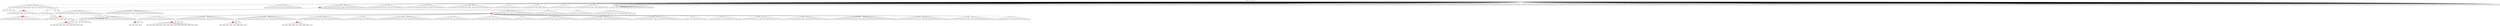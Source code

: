 digraph g {
	"53" -> "54";
	"54" [label="10"];
	"49" -> "50";
	"50" [color=indianred1, style=filled, label="34"];
	"49" -> "51";
	"51" [label="46"];
	"48" -> "49";
	"49" [label="35"];
	"45" -> "46";
	"46" [color=indianred1, style=filled, label="39"];
	"44" -> "45";
	"45" [label="45"];
	"39" -> "40";
	"40" [color=indianred1, style=filled, label="8"];
	"38" -> "39";
	"39" [label="26"];
	"38" -> "41";
	"41" [label="9"];
	"33" -> "34";
	"34" [color=indianred1, style=filled, label="44"];
	"32" -> "33";
	"33" [label="22"];
	"32" -> "35";
	"35" [label="29"];
	"28" -> "29";
	"29" [color=indianred1, style=filled, label="15"];
	"27" -> "28";
	"28" [label="5"];
	"20" -> "21";
	"21" [color=indianred1, style=filled, label="27"];
	"19" -> "20";
	"20" [label="3"];
	"11" -> "12";
	"12" [color=indianred1, style=filled, label="30"];
	"10" -> "11";
	"11" [label="24"];
	"8" -> "9";
	"9" [color=indianred1, style=filled, label="40"];
	"7" -> "8";
	"8" [label="38"];
	"4" -> "5";
	"5" [label="49"];
	"4" -> "6";
	"6" [label="11"];
	"4" -> "7";
	"7" [label="40"];
	"4" -> "10";
	"10" [label="30"];
	"4" -> "13";
	"13" [label="18"];
	"4" -> "14";
	"14" [label="47"];
	"4" -> "15";
	"15" [label="32"];
	"4" -> "16";
	"16" [label="33"];
	"4" -> "17";
	"17" [label="36"];
	"4" -> "18";
	"18" [label="13"];
	"4" -> "19";
	"19" [label="27"];
	"4" -> "22";
	"22" [label="31"];
	"4" -> "23";
	"23" [label="41"];
	"4" -> "24";
	"24" [label="1"];
	"4" -> "25";
	"25" [label="21"];
	"4" -> "26";
	"26" [label="43"];
	"4" -> "27";
	"27" [label="15"];
	"4" -> "30";
	"30" [label="28"];
	"4" -> "31";
	"31" [label="7"];
	"4" -> "32";
	"32" [label="44"];
	"4" -> "36";
	"36" [label="16"];
	"3" -> "4";
	"4" [color=indianred1, style=filled, label="37"];
	"2" -> "3";
	"3" [label="37"];
	"2" -> "37";
	"37" [label="48"];
	"2" -> "38";
	"38" [label="8"];
	"2" -> "42";
	"42" [label="25"];
	"2" -> "43";
	"43" [label="23"];
	"2" -> "44";
	"44" [label="39"];
	"1" -> "2";
	"2" [color=indianred1, style=filled, label="12"];
	"0" -> "1";
	"1" [label="12"];
	"0" -> "47";
	"47" [label="20"];
	"0" -> "48";
	"48" [label="34"];
	"0" -> "52";
	"52" [label="50"];
	"0" -> "53";
	"53" [label="42"];
	"0" -> "55";
	"55" [label="14"];
	"0" -> "56";
	"56" [label="4"];
	"0" -> "57";
	"57" [label="19"];
	"0" -> "58";
	"58" [label="6"];
	"0" -> "59";
	"59" [label="2"];
	"0" -> "60";
	"60" [label="17"];
	"0" [label="germline"];
	"0" -> "cell1";
	"cell1" [shape=box];
	"0" -> "cell2";
	"cell2" [shape=box];
	"52" -> "cell3";
	"cell3" [shape=box];
	"23" -> "cell4";
	"cell4" [shape=box];
	"1" -> "cell5";
	"cell5" [shape=box];
	"0" -> "cell6";
	"cell6" [shape=box];
	"43" -> "cell7";
	"cell7" [shape=box];
	"0" -> "cell8";
	"cell8" [shape=box];
	"34" -> "cell9";
	"cell9" [shape=box];
	"31" -> "cell10";
	"cell10" [shape=box];
	"0" -> "cell11";
	"cell11" [shape=box];
	"0" -> "cell12";
	"cell12" [shape=box];
	"29" -> "cell13";
	"cell13" [shape=box];
	"0" -> "cell14";
	"cell14" [shape=box];
	"6" -> "cell15";
	"cell15" [shape=box];
	"0" -> "cell16";
	"cell16" [shape=box];
	"17" -> "cell17";
	"cell17" [shape=box];
	"0" -> "cell18";
	"cell18" [shape=box];
	"21" -> "cell19";
	"cell19" [shape=box];
	"38" -> "cell20";
	"cell20" [shape=box];
	"59" -> "cell21";
	"cell21" [shape=box];
	"0" -> "cell22";
	"cell22" [shape=box];
	"0" -> "cell23";
	"cell23" [shape=box];
	"0" -> "cell24";
	"cell24" [shape=box];
	"0" -> "cell25";
	"cell25" [shape=box];
	"0" -> "cell26";
	"cell26" [shape=box];
	"26" -> "cell27";
	"cell27" [shape=box];
	"35" -> "cell28";
	"cell28" [shape=box];
	"17" -> "cell29";
	"cell29" [shape=box];
	"0" -> "cell30";
	"cell30" [shape=box];
	"13" -> "cell31";
	"cell31" [shape=box];
	"55" -> "cell32";
	"cell32" [shape=box];
	"54" -> "cell33";
	"cell33" [shape=box];
	"30" -> "cell34";
	"cell34" [shape=box];
	"32" -> "cell35";
	"cell35" [shape=box];
	"25" -> "cell36";
	"cell36" [shape=box];
	"53" -> "cell37";
	"cell37" [shape=box];
	"60" -> "cell38";
	"cell38" [shape=box];
	"7" -> "cell39";
	"cell39" [shape=box];
	"0" -> "cell40";
	"cell40" [shape=box];
	"5" -> "cell41";
	"cell41" [shape=box];
	"37" -> "cell42";
	"cell42" [shape=box];
	"21" -> "cell43";
	"cell43" [shape=box];
	"0" -> "cell44";
	"cell44" [shape=box];
	"0" -> "cell45";
	"cell45" [shape=box];
	"0" -> "cell46";
	"cell46" [shape=box];
	"0" -> "cell47";
	"cell47" [shape=box];
	"31" -> "cell48";
	"cell48" [shape=box];
	"0" -> "cell49";
	"cell49" [shape=box];
	"13" -> "cell50";
	"cell50" [shape=box];
	"38" -> "cell51";
	"cell51" [shape=box];
	"29" -> "cell52";
	"cell52" [shape=box];
	"38" -> "cell53";
	"cell53" [shape=box];
	"0" -> "cell54";
	"cell54" [shape=box];
	"9" -> "cell55";
	"cell55" [shape=box];
	"24" -> "cell56";
	"cell56" [shape=box];
	"31" -> "cell57";
	"cell57" [shape=box];
	"0" -> "cell58";
	"cell58" [shape=box];
	"14" -> "cell59";
	"cell59" [shape=box];
	"0" -> "cell60";
	"cell60" [shape=box];
	"0" -> "cell61";
	"cell61" [shape=box];
	"44" -> "cell62";
	"cell62" [shape=box];
	"15" -> "cell63";
	"cell63" [shape=box];
	"13" -> "cell64";
	"cell64" [shape=box];
	"5" -> "cell65";
	"cell65" [shape=box];
	"0" -> "cell66";
	"cell66" [shape=box];
	"34" -> "cell67";
	"cell67" [shape=box];
	"0" -> "cell68";
	"cell68" [shape=box];
	"36" -> "cell69";
	"cell69" [shape=box];
	"14" -> "cell70";
	"cell70" [shape=box];
	"0" -> "cell71";
	"cell71" [shape=box];
	"37" -> "cell72";
	"cell72" [shape=box];
	"3" -> "cell73";
	"cell73" [shape=box];
	"0" -> "cell74";
	"cell74" [shape=box];
	"1" -> "cell75";
	"cell75" [shape=box];
	"0" -> "cell76";
	"cell76" [shape=box];
	"42" -> "cell77";
	"cell77" [shape=box];
	"0" -> "cell78";
	"cell78" [shape=box];
	"50" -> "cell79";
	"cell79" [shape=box];
	"0" -> "cell80";
	"cell80" [shape=box];
	"34" -> "cell81";
	"cell81" [shape=box];
	"47" -> "cell82";
	"cell82" [shape=box];
	"30" -> "cell83";
	"cell83" [shape=box];
	"0" -> "cell84";
	"cell84" [shape=box];
	"0" -> "cell85";
	"cell85" [shape=box];
	"44" -> "cell86";
	"cell86" [shape=box];
	"0" -> "cell87";
	"cell87" [shape=box];
	"7" -> "cell88";
	"cell88" [shape=box];
	"0" -> "cell89";
	"cell89" [shape=box];
	"0" -> "cell90";
	"cell90" [shape=box];
	"0" -> "cell91";
	"cell91" [shape=box];
	"0" -> "cell92";
	"cell92" [shape=box];
	"0" -> "cell93";
	"cell93" [shape=box];
	"0" -> "cell94";
	"cell94" [shape=box];
	"0" -> "cell95";
	"cell95" [shape=box];
	"0" -> "cell96";
	"cell96" [shape=box];
	"0" -> "cell97";
	"cell97" [shape=box];
	"24" -> "cell98";
	"cell98" [shape=box];
	"10" -> "cell99";
	"cell99" [shape=box];
	"29" -> "cell100";
	"cell100" [shape=box];
	"0" -> "cell101";
	"cell101" [shape=box];
	"40" -> "cell102";
	"cell102" [shape=box];
	"23" -> "cell103";
	"cell103" [shape=box];
	"38" -> "cell104";
	"cell104" [shape=box];
	"0" -> "cell105";
	"cell105" [shape=box];
	"15" -> "cell106";
	"cell106" [shape=box];
	"25" -> "cell107";
	"cell107" [shape=box];
	"48" -> "cell108";
	"cell108" [shape=box];
	"0" -> "cell109";
	"cell109" [shape=box];
	"0" -> "cell110";
	"cell110" [shape=box];
	"56" -> "cell111";
	"cell111" [shape=box];
	"41" -> "cell112";
	"cell112" [shape=box];
	"45" -> "cell113";
	"cell113" [shape=box];
	"24" -> "cell114";
	"cell114" [shape=box];
	"32" -> "cell115";
	"cell115" [shape=box];
	"27" -> "cell116";
	"cell116" [shape=box];
	"0" -> "cell117";
	"cell117" [shape=box];
	"0" -> "cell118";
	"cell118" [shape=box];
	"24" -> "cell119";
	"cell119" [shape=box];
	"0" -> "cell120";
	"cell120" [shape=box];
	"0" -> "cell121";
	"cell121" [shape=box];
	"0" -> "cell122";
	"cell122" [shape=box];
	"52" -> "cell123";
	"cell123" [shape=box];
	"31" -> "cell124";
	"cell124" [shape=box];
	"0" -> "cell125";
	"cell125" [shape=box];
	"0" -> "cell126";
	"cell126" [shape=box];
	"0" -> "cell127";
	"cell127" [shape=box];
	"21" -> "cell128";
	"cell128" [shape=box];
	"30" -> "cell129";
	"cell129" [shape=box];
	"0" -> "cell130";
	"cell130" [shape=box];
	"16" -> "cell131";
	"cell131" [shape=box];
	"0" -> "cell132";
	"cell132" [shape=box];
	"43" -> "cell133";
	"cell133" [shape=box];
	"0" -> "cell134";
	"cell134" [shape=box];
	"0" -> "cell135";
	"cell135" [shape=box];
	"0" -> "cell136";
	"cell136" [shape=box];
	"0" -> "cell137";
	"cell137" [shape=box];
	"0" -> "cell138";
	"cell138" [shape=box];
	"58" -> "cell139";
	"cell139" [shape=box];
	"30" -> "cell140";
	"cell140" [shape=box];
	"52" -> "cell141";
	"cell141" [shape=box];
	"16" -> "cell142";
	"cell142" [shape=box];
	"33" -> "cell143";
	"cell143" [shape=box];
	"50" -> "cell144";
	"cell144" [shape=box];
	"22" -> "cell145";
	"cell145" [shape=box];
	"0" -> "cell146";
	"cell146" [shape=box];
	"0" -> "cell147";
	"cell147" [shape=box];
	"21" -> "cell148";
	"cell148" [shape=box];
	"0" -> "cell149";
	"cell149" [shape=box];
	"9" -> "cell150";
	"cell150" [shape=box];
	"0" -> "cell151";
	"cell151" [shape=box];
	"16" -> "cell152";
	"cell152" [shape=box];
	"0" -> "cell153";
	"cell153" [shape=box];
	"0" -> "cell154";
	"cell154" [shape=box];
	"0" -> "cell155";
	"cell155" [shape=box];
	"3" -> "cell156";
	"cell156" [shape=box];
	"0" -> "cell157";
	"cell157" [shape=box];
	"17" -> "cell158";
	"cell158" [shape=box];
	"0" -> "cell159";
	"cell159" [shape=box];
	"0" -> "cell160";
	"cell160" [shape=box];
	"3" -> "cell161";
	"cell161" [shape=box];
	"0" -> "cell162";
	"cell162" [shape=box];
	"0" -> "cell163";
	"cell163" [shape=box];
	"60" -> "cell164";
	"cell164" [shape=box];
	"6" -> "cell165";
	"cell165" [shape=box];
	"0" -> "cell166";
	"cell166" [shape=box];
	"0" -> "cell167";
	"cell167" [shape=box];
	"0" -> "cell168";
	"cell168" [shape=box];
	"42" -> "cell169";
	"cell169" [shape=box];
	"0" -> "cell170";
	"cell170" [shape=box];
	"0" -> "cell171";
	"cell171" [shape=box];
	"0" -> "cell172";
	"cell172" [shape=box];
	"25" -> "cell173";
	"cell173" [shape=box];
	"0" -> "cell174";
	"cell174" [shape=box];
	"0" -> "cell175";
	"cell175" [shape=box];
	"0" -> "cell176";
	"cell176" [shape=box];
	"48" -> "cell177";
	"cell177" [shape=box];
	"46" -> "cell178";
	"cell178" [shape=box];
	"0" -> "cell179";
	"cell179" [shape=box];
	"24" -> "cell180";
	"cell180" [shape=box];
	"0" -> "cell181";
	"cell181" [shape=box];
	"0" -> "cell182";
	"cell182" [shape=box];
	"19" -> "cell183";
	"cell183" [shape=box];
	"53" -> "cell184";
	"cell184" [shape=box];
	"0" -> "cell185";
	"cell185" [shape=box];
	"47" -> "cell186";
	"cell186" [shape=box];
	"30" -> "cell187";
	"cell187" [shape=box];
	"27" -> "cell188";
	"cell188" [shape=box];
	"0" -> "cell189";
	"cell189" [shape=box];
	"0" -> "cell190";
	"cell190" [shape=box];
	"34" -> "cell191";
	"cell191" [shape=box];
	"26" -> "cell192";
	"cell192" [shape=box];
	"42" -> "cell193";
	"cell193" [shape=box];
	"0" -> "cell194";
	"cell194" [shape=box];
	"41" -> "cell195";
	"cell195" [shape=box];
	"0" -> "cell196";
	"cell196" [shape=box];
	"0" -> "cell197";
	"cell197" [shape=box];
	"26" -> "cell198";
	"cell198" [shape=box];
	"0" -> "cell199";
	"cell199" [shape=box];
	"0" -> "cell200";
	"cell200" [shape=box];
	"0" -> "cell201";
	"cell201" [shape=box];
	"50" -> "cell202";
	"cell202" [shape=box];
	"11" -> "cell203";
	"cell203" [shape=box];
	"52" -> "cell204";
	"cell204" [shape=box];
	"0" -> "cell205";
	"cell205" [shape=box];
	"58" -> "cell206";
	"cell206" [shape=box];
	"32" -> "cell207";
	"cell207" [shape=box];
	"26" -> "cell208";
	"cell208" [shape=box];
	"0" -> "cell209";
	"cell209" [shape=box];
	"18" -> "cell210";
	"cell210" [shape=box];
	"0" -> "cell211";
	"cell211" [shape=box];
	"0" -> "cell212";
	"cell212" [shape=box];
	"0" -> "cell213";
	"cell213" [shape=box];
	"0" -> "cell214";
	"cell214" [shape=box];
	"0" -> "cell215";
	"cell215" [shape=box];
	"6" -> "cell216";
	"cell216" [shape=box];
	"6" -> "cell217";
	"cell217" [shape=box];
	"0" -> "cell218";
	"cell218" [shape=box];
	"0" -> "cell219";
	"cell219" [shape=box];
	"0" -> "cell220";
	"cell220" [shape=box];
	"0" -> "cell221";
	"cell221" [shape=box];
	"0" -> "cell222";
	"cell222" [shape=box];
	"42" -> "cell223";
	"cell223" [shape=box];
	"16" -> "cell224";
	"cell224" [shape=box];
	"0" -> "cell225";
	"cell225" [shape=box];
	"15" -> "cell226";
	"cell226" [shape=box];
	"0" -> "cell227";
	"cell227" [shape=box];
	"0" -> "cell228";
	"cell228" [shape=box];
	"0" -> "cell229";
	"cell229" [shape=box];
	"0" -> "cell230";
	"cell230" [shape=box];
	"47" -> "cell231";
	"cell231" [shape=box];
	"27" -> "cell232";
	"cell232" [shape=box];
	"0" -> "cell233";
	"cell233" [shape=box];
	"0" -> "cell234";
	"cell234" [shape=box];
	"0" -> "cell235";
	"cell235" [shape=box];
	"53" -> "cell236";
	"cell236" [shape=box];
	"0" -> "cell237";
	"cell237" [shape=box];
	"10" -> "cell238";
	"cell238" [shape=box];
	"0" -> "cell239";
	"cell239" [shape=box];
	"55" -> "cell240";
	"cell240" [shape=box];
	"13" -> "cell241";
	"cell241" [shape=box];
	"7" -> "cell242";
	"cell242" [shape=box];
	"12" -> "cell243";
	"cell243" [shape=box];
	"0" -> "cell244";
	"cell244" [shape=box];
	"0" -> "cell245";
	"cell245" [shape=box];
	"30" -> "cell246";
	"cell246" [shape=box];
	"24" -> "cell247";
	"cell247" [shape=box];
	"0" -> "cell248";
	"cell248" [shape=box];
	"0" -> "cell249";
	"cell249" [shape=box];
	"0" -> "cell250";
	"cell250" [shape=box];
	"48" -> "cell251";
	"cell251" [shape=box];
	"34" -> "cell252";
	"cell252" [shape=box];
	"31" -> "cell253";
	"cell253" [shape=box];
	"60" -> "cell254";
	"cell254" [shape=box];
	"56" -> "cell255";
	"cell255" [shape=box];
	"12" -> "cell256";
	"cell256" [shape=box];
	"0" -> "cell257";
	"cell257" [shape=box];
	"0" -> "cell258";
	"cell258" [shape=box];
	"44" -> "cell259";
	"cell259" [shape=box];
	"0" -> "cell260";
	"cell260" [shape=box];
	"30" -> "cell261";
	"cell261" [shape=box];
	"0" -> "cell262";
	"cell262" [shape=box];
	"23" -> "cell263";
	"cell263" [shape=box];
	"26" -> "cell264";
	"cell264" [shape=box];
	"1" -> "cell265";
	"cell265" [shape=box];
	"33" -> "cell266";
	"cell266" [shape=box];
	"56" -> "cell267";
	"cell267" [shape=box];
	"36" -> "cell268";
	"cell268" [shape=box];
	"52" -> "cell269";
	"cell269" [shape=box];
	"0" -> "cell270";
	"cell270" [shape=box];
	"3" -> "cell271";
	"cell271" [shape=box];
	"0" -> "cell272";
	"cell272" [shape=box];
	"47" -> "cell273";
	"cell273" [shape=box];
	"0" -> "cell274";
	"cell274" [shape=box];
	"21" -> "cell275";
	"cell275" [shape=box];
	"0" -> "cell276";
	"cell276" [shape=box];
	"5" -> "cell277";
	"cell277" [shape=box];
	"55" -> "cell278";
	"cell278" [shape=box];
	"0" -> "cell279";
	"cell279" [shape=box];
	"0" -> "cell280";
	"cell280" [shape=box];
	"18" -> "cell281";
	"cell281" [shape=box];
	"48" -> "cell282";
	"cell282" [shape=box];
	"0" -> "cell283";
	"cell283" [shape=box];
	"55" -> "cell284";
	"cell284" [shape=box];
	"0" -> "cell285";
	"cell285" [shape=box];
	"0" -> "cell286";
	"cell286" [shape=box];
	"10" -> "cell287";
	"cell287" [shape=box];
	"6" -> "cell288";
	"cell288" [shape=box];
	"0" -> "cell289";
	"cell289" [shape=box];
	"18" -> "cell290";
	"cell290" [shape=box];
	"24" -> "cell291";
	"cell291" [shape=box];
	"0" -> "cell292";
	"cell292" [shape=box];
	"1" -> "cell293";
	"cell293" [shape=box];
	"10" -> "cell294";
	"cell294" [shape=box];
	"0" -> "cell295";
	"cell295" [shape=box];
	"18" -> "cell296";
	"cell296" [shape=box];
	"0" -> "cell297";
	"cell297" [shape=box];
	"0" -> "cell298";
	"cell298" [shape=box];
	"0" -> "cell299";
	"cell299" [shape=box];
	"30" -> "cell300";
	"cell300" [shape=box];
	"0" -> "cell301";
	"cell301" [shape=box];
	"0" -> "cell302";
	"cell302" [shape=box];
	"0" -> "cell303";
	"cell303" [shape=box];
	"14" -> "cell304";
	"cell304" [shape=box];
	"22" -> "cell305";
	"cell305" [shape=box];
	"26" -> "cell306";
	"cell306" [shape=box];
	"0" -> "cell307";
	"cell307" [shape=box];
	"0" -> "cell308";
	"cell308" [shape=box];
	"0" -> "cell309";
	"cell309" [shape=box];
	"0" -> "cell310";
	"cell310" [shape=box];
	"0" -> "cell311";
	"cell311" [shape=box];
	"0" -> "cell312";
	"cell312" [shape=box];
	"40" -> "cell313";
	"cell313" [shape=box];
	"0" -> "cell314";
	"cell314" [shape=box];
	"10" -> "cell315";
	"cell315" [shape=box];
	"0" -> "cell316";
	"cell316" [shape=box];
	"32" -> "cell317";
	"cell317" [shape=box];
	"43" -> "cell318";
	"cell318" [shape=box];
	"0" -> "cell319";
	"cell319" [shape=box];
	"1" -> "cell320";
	"cell320" [shape=box];
	"0" -> "cell321";
	"cell321" [shape=box];
	"0" -> "cell322";
	"cell322" [shape=box];
	"0" -> "cell323";
	"cell323" [shape=box];
	"56" -> "cell324";
	"cell324" [shape=box];
	"0" -> "cell325";
	"cell325" [shape=box];
	"0" -> "cell326";
	"cell326" [shape=box];
	"43" -> "cell327";
	"cell327" [shape=box];
	"44" -> "cell328";
	"cell328" [shape=box];
	"0" -> "cell329";
	"cell329" [shape=box];
	"0" -> "cell330";
	"cell330" [shape=box];
	"21" -> "cell331";
	"cell331" [shape=box];
	"31" -> "cell332";
	"cell332" [shape=box];
	"47" -> "cell333";
	"cell333" [shape=box];
	"48" -> "cell334";
	"cell334" [shape=box];
	"0" -> "cell335";
	"cell335" [shape=box];
	"0" -> "cell336";
	"cell336" [shape=box];
	"0" -> "cell337";
	"cell337" [shape=box];
	"0" -> "cell338";
	"cell338" [shape=box];
	"19" -> "cell339";
	"cell339" [shape=box];
	"57" -> "cell340";
	"cell340" [shape=box];
	"0" -> "cell341";
	"cell341" [shape=box];
	"0" -> "cell342";
	"cell342" [shape=box];
	"0" -> "cell343";
	"cell343" [shape=box];
	"19" -> "cell344";
	"cell344" [shape=box];
	"0" -> "cell345";
	"cell345" [shape=box];
	"0" -> "cell346";
	"cell346" [shape=box];
	"0" -> "cell347";
	"cell347" [shape=box];
	"0" -> "cell348";
	"cell348" [shape=box];
	"0" -> "cell349";
	"cell349" [shape=box];
	"57" -> "cell350";
	"cell350" [shape=box];
	"24" -> "cell351";
	"cell351" [shape=box];
	"0" -> "cell352";
	"cell352" [shape=box];
	"44" -> "cell353";
	"cell353" [shape=box];
	"0" -> "cell354";
	"cell354" [shape=box];
	"0" -> "cell355";
	"cell355" [shape=box];
	"0" -> "cell356";
	"cell356" [shape=box];
	"58" -> "cell357";
	"cell357" [shape=box];
	"46" -> "cell358";
	"cell358" [shape=box];
	"7" -> "cell359";
	"cell359" [shape=box];
	"50" -> "cell360";
	"cell360" [shape=box];
	"0" -> "cell361";
	"cell361" [shape=box];
	"13" -> "cell362";
	"cell362" [shape=box];
	"23" -> "cell363";
	"cell363" [shape=box];
	"9" -> "cell364";
	"cell364" [shape=box];
	"50" -> "cell365";
	"cell365" [shape=box];
	"14" -> "cell366";
	"cell366" [shape=box];
	"32" -> "cell367";
	"cell367" [shape=box];
	"10" -> "cell368";
	"cell368" [shape=box];
	"19" -> "cell369";
	"cell369" [shape=box];
	"0" -> "cell370";
	"cell370" [shape=box];
	"0" -> "cell371";
	"cell371" [shape=box];
	"47" -> "cell372";
	"cell372" [shape=box];
	"0" -> "cell373";
	"cell373" [shape=box];
	"26" -> "cell374";
	"cell374" [shape=box];
	"0" -> "cell375";
	"cell375" [shape=box];
	"0" -> "cell376";
	"cell376" [shape=box];
	"54" -> "cell377";
	"cell377" [shape=box];
	"0" -> "cell378";
	"cell378" [shape=box];
	"0" -> "cell379";
	"cell379" [shape=box];
	"0" -> "cell380";
	"cell380" [shape=box];
	"46" -> "cell381";
	"cell381" [shape=box];
	"0" -> "cell382";
	"cell382" [shape=box];
	"48" -> "cell383";
	"cell383" [shape=box];
	"0" -> "cell384";
	"cell384" [shape=box];
	"60" -> "cell385";
	"cell385" [shape=box];
	"46" -> "cell386";
	"cell386" [shape=box];
	"0" -> "cell387";
	"cell387" [shape=box];
	"0" -> "cell388";
	"cell388" [shape=box];
	"46" -> "cell389";
	"cell389" [shape=box];
	"32" -> "cell390";
	"cell390" [shape=box];
	"0" -> "cell391";
	"cell391" [shape=box];
	"0" -> "cell392";
	"cell392" [shape=box];
	"0" -> "cell393";
	"cell393" [shape=box];
	"0" -> "cell394";
	"cell394" [shape=box];
	"0" -> "cell395";
	"cell395" [shape=box];
	"9" -> "cell396";
	"cell396" [shape=box];
	"0" -> "cell397";
	"cell397" [shape=box];
	"0" -> "cell398";
	"cell398" [shape=box];
	"18" -> "cell399";
	"cell399" [shape=box];
	"0" -> "cell400";
	"cell400" [shape=box];
	"16" -> "cell401";
	"cell401" [shape=box];
	"10" -> "cell402";
	"cell402" [shape=box];
	"30" -> "cell403";
	"cell403" [shape=box];
	"26" -> "cell404";
	"cell404" [shape=box];
	"0" -> "cell405";
	"cell405" [shape=box];
	"38" -> "cell406";
	"cell406" [shape=box];
	"0" -> "cell407";
	"cell407" [shape=box];
	"0" -> "cell408";
	"cell408" [shape=box];
	"42" -> "cell409";
	"cell409" [shape=box];
	"0" -> "cell410";
	"cell410" [shape=box];
	"0" -> "cell411";
	"cell411" [shape=box];
	"0" -> "cell412";
	"cell412" [shape=box];
	"0" -> "cell413";
	"cell413" [shape=box];
	"9" -> "cell414";
	"cell414" [shape=box];
	"0" -> "cell415";
	"cell415" [shape=box];
	"0" -> "cell416";
	"cell416" [shape=box];
	"0" -> "cell417";
	"cell417" [shape=box];
	"0" -> "cell418";
	"cell418" [shape=box];
	"0" -> "cell419";
	"cell419" [shape=box];
	"44" -> "cell420";
	"cell420" [shape=box];
	"0" -> "cell421";
	"cell421" [shape=box];
	"0" -> "cell422";
	"cell422" [shape=box];
	"0" -> "cell423";
	"cell423" [shape=box];
	"0" -> "cell424";
	"cell424" [shape=box];
	"0" -> "cell425";
	"cell425" [shape=box];
	"0" -> "cell426";
	"cell426" [shape=box];
	"0" -> "cell427";
	"cell427" [shape=box];
	"0" -> "cell428";
	"cell428" [shape=box];
	"0" -> "cell429";
	"cell429" [shape=box];
	"0" -> "cell430";
	"cell430" [shape=box];
	"0" -> "cell431";
	"cell431" [shape=box];
	"38" -> "cell432";
	"cell432" [shape=box];
	"0" -> "cell433";
	"cell433" [shape=box];
	"53" -> "cell434";
	"cell434" [shape=box];
	"1" -> "cell435";
	"cell435" [shape=box];
	"60" -> "cell436";
	"cell436" [shape=box];
	"6" -> "cell437";
	"cell437" [shape=box];
	"26" -> "cell438";
	"cell438" [shape=box];
	"0" -> "cell439";
	"cell439" [shape=box];
	"13" -> "cell440";
	"cell440" [shape=box];
	"0" -> "cell441";
	"cell441" [shape=box];
	"0" -> "cell442";
	"cell442" [shape=box];
	"0" -> "cell443";
	"cell443" [shape=box];
	"46" -> "cell444";
	"cell444" [shape=box];
	"0" -> "cell445";
	"cell445" [shape=box];
	"14" -> "cell446";
	"cell446" [shape=box];
	"0" -> "cell447";
	"cell447" [shape=box];
	"50" -> "cell448";
	"cell448" [shape=box];
	"21" -> "cell449";
	"cell449" [shape=box];
	"7" -> "cell450";
	"cell450" [shape=box];
	"49" -> "cell451";
	"cell451" [shape=box];
	"5" -> "cell452";
	"cell452" [shape=box];
	"51" -> "cell453";
	"cell453" [shape=box];
	"17" -> "cell454";
	"cell454" [shape=box];
	"0" -> "cell455";
	"cell455" [shape=box];
	"0" -> "cell456";
	"cell456" [shape=box];
	"14" -> "cell457";
	"cell457" [shape=box];
	"0" -> "cell458";
	"cell458" [shape=box];
	"27" -> "cell459";
	"cell459" [shape=box];
	"6" -> "cell460";
	"cell460" [shape=box];
	"32" -> "cell461";
	"cell461" [shape=box];
	"20" -> "cell462";
	"cell462" [shape=box];
	"0" -> "cell463";
	"cell463" [shape=box];
	"42" -> "cell464";
	"cell464" [shape=box];
	"0" -> "cell465";
	"cell465" [shape=box];
	"1" -> "cell466";
	"cell466" [shape=box];
	"19" -> "cell467";
	"cell467" [shape=box];
	"37" -> "cell468";
	"cell468" [shape=box];
	"57" -> "cell469";
	"cell469" [shape=box];
	"3" -> "cell470";
	"cell470" [shape=box];
	"6" -> "cell471";
	"cell471" [shape=box];
	"0" -> "cell472";
	"cell472" [shape=box];
	"54" -> "cell473";
	"cell473" [shape=box];
	"55" -> "cell474";
	"cell474" [shape=box];
	"0" -> "cell475";
	"cell475" [shape=box];
	"34" -> "cell476";
	"cell476" [shape=box];
	"0" -> "cell477";
	"cell477" [shape=box];
	"32" -> "cell478";
	"cell478" [shape=box];
	"0" -> "cell479";
	"cell479" [shape=box];
	"48" -> "cell480";
	"cell480" [shape=box];
	"58" -> "cell481";
	"cell481" [shape=box];
	"55" -> "cell482";
	"cell482" [shape=box];
	"0" -> "cell483";
	"cell483" [shape=box];
	"0" -> "cell484";
	"cell484" [shape=box];
	"23" -> "cell485";
	"cell485" [shape=box];
	"0" -> "cell486";
	"cell486" [shape=box];
	"32" -> "cell487";
	"cell487" [shape=box];
	"0" -> "cell488";
	"cell488" [shape=box];
	"0" -> "cell489";
	"cell489" [shape=box];
	"19" -> "cell490";
	"cell490" [shape=box];
	"0" -> "cell491";
	"cell491" [shape=box];
	"0" -> "cell492";
	"cell492" [shape=box];
	"32" -> "cell493";
	"cell493" [shape=box];
	"0" -> "cell494";
	"cell494" [shape=box];
	"0" -> "cell495";
	"cell495" [shape=box];
	"0" -> "cell496";
	"cell496" [shape=box];
	"0" -> "cell497";
	"cell497" [shape=box];
	"25" -> "cell498";
	"cell498" [shape=box];
	"0" -> "cell499";
	"cell499" [shape=box];
	"0" -> "cell500";
	"cell500" [shape=box];
	"58" -> "cell501";
	"cell501" [shape=box];
	"0" -> "cell502";
	"cell502" [shape=box];
	"0" -> "cell503";
	"cell503" [shape=box];
	"0" -> "cell504";
	"cell504" [shape=box];
	"19" -> "cell505";
	"cell505" [shape=box];
	"0" -> "cell506";
	"cell506" [shape=box];
	"0" -> "cell507";
	"cell507" [shape=box];
	"0" -> "cell508";
	"cell508" [shape=box];
	"0" -> "cell509";
	"cell509" [shape=box];
	"0" -> "cell510";
	"cell510" [shape=box];
	"12" -> "cell511";
	"cell511" [shape=box];
	"0" -> "cell512";
	"cell512" [shape=box];
	"35" -> "cell513";
	"cell513" [shape=box];
	"28" -> "cell514";
	"cell514" [shape=box];
	"23" -> "cell515";
	"cell515" [shape=box];
	"0" -> "cell516";
	"cell516" [shape=box];
	"0" -> "cell517";
	"cell517" [shape=box];
	"0" -> "cell518";
	"cell518" [shape=box];
	"59" -> "cell519";
	"cell519" [shape=box];
	"0" -> "cell520";
	"cell520" [shape=box];
	"45" -> "cell521";
	"cell521" [shape=box];
	"55" -> "cell522";
	"cell522" [shape=box];
	"0" -> "cell523";
	"cell523" [shape=box];
	"55" -> "cell524";
	"cell524" [shape=box];
	"55" -> "cell525";
	"cell525" [shape=box];
	"53" -> "cell526";
	"cell526" [shape=box];
	"0" -> "cell527";
	"cell527" [shape=box];
	"40" -> "cell528";
	"cell528" [shape=box];
	"36" -> "cell529";
	"cell529" [shape=box];
	"0" -> "cell530";
	"cell530" [shape=box];
	"19" -> "cell531";
	"cell531" [shape=box];
	"0" -> "cell532";
	"cell532" [shape=box];
	"0" -> "cell533";
	"cell533" [shape=box];
	"0" -> "cell534";
	"cell534" [shape=box];
	"0" -> "cell535";
	"cell535" [shape=box];
	"16" -> "cell536";
	"cell536" [shape=box];
	"46" -> "cell537";
	"cell537" [shape=box];
	"0" -> "cell538";
	"cell538" [shape=box];
	"0" -> "cell539";
	"cell539" [shape=box];
	"0" -> "cell540";
	"cell540" [shape=box];
	"12" -> "cell541";
	"cell541" [shape=box];
	"0" -> "cell542";
	"cell542" [shape=box];
	"0" -> "cell543";
	"cell543" [shape=box];
	"48" -> "cell544";
	"cell544" [shape=box];
	"0" -> "cell545";
	"cell545" [shape=box];
	"0" -> "cell546";
	"cell546" [shape=box];
	"0" -> "cell547";
	"cell547" [shape=box];
	"16" -> "cell548";
	"cell548" [shape=box];
	"59" -> "cell549";
	"cell549" [shape=box];
	"0" -> "cell550";
	"cell550" [shape=box];
	"0" -> "cell551";
	"cell551" [shape=box];
	"0" -> "cell552";
	"cell552" [shape=box];
	"0" -> "cell553";
	"cell553" [shape=box];
	"7" -> "cell554";
	"cell554" [shape=box];
	"44" -> "cell555";
	"cell555" [shape=box];
	"11" -> "cell556";
	"cell556" [shape=box];
	"0" -> "cell557";
	"cell557" [shape=box];
	"0" -> "cell558";
	"cell558" [shape=box];
	"0" -> "cell559";
	"cell559" [shape=box];
	"0" -> "cell560";
	"cell560" [shape=box];
	"19" -> "cell561";
	"cell561" [shape=box];
	"0" -> "cell562";
	"cell562" [shape=box];
	"0" -> "cell563";
	"cell563" [shape=box];
	"37" -> "cell564";
	"cell564" [shape=box];
	"6" -> "cell565";
	"cell565" [shape=box];
	"19" -> "cell566";
	"cell566" [shape=box];
	"16" -> "cell567";
	"cell567" [shape=box];
	"0" -> "cell568";
	"cell568" [shape=box];
	"31" -> "cell569";
	"cell569" [shape=box];
	"38" -> "cell570";
	"cell570" [shape=box];
	"0" -> "cell571";
	"cell571" [shape=box];
	"25" -> "cell572";
	"cell572" [shape=box];
	"0" -> "cell573";
	"cell573" [shape=box];
	"0" -> "cell574";
	"cell574" [shape=box];
	"59" -> "cell575";
	"cell575" [shape=box];
	"0" -> "cell576";
	"cell576" [shape=box];
	"0" -> "cell577";
	"cell577" [shape=box];
	"0" -> "cell578";
	"cell578" [shape=box];
	"0" -> "cell579";
	"cell579" [shape=box];
	"25" -> "cell580";
	"cell580" [shape=box];
	"0" -> "cell581";
	"cell581" [shape=box];
	"10" -> "cell582";
	"cell582" [shape=box];
	"0" -> "cell583";
	"cell583" [shape=box];
	"0" -> "cell584";
	"cell584" [shape=box];
	"0" -> "cell585";
	"cell585" [shape=box];
	"0" -> "cell586";
	"cell586" [shape=box];
	"9" -> "cell587";
	"cell587" [shape=box];
	"0" -> "cell588";
	"cell588" [shape=box];
	"0" -> "cell589";
	"cell589" [shape=box];
	"0" -> "cell590";
	"cell590" [shape=box];
	"0" -> "cell591";
	"cell591" [shape=box];
	"0" -> "cell592";
	"cell592" [shape=box];
	"38" -> "cell593";
	"cell593" [shape=box];
	"0" -> "cell594";
	"cell594" [shape=box];
	"0" -> "cell595";
	"cell595" [shape=box];
	"0" -> "cell596";
	"cell596" [shape=box];
	"12" -> "cell597";
	"cell597" [shape=box];
	"52" -> "cell598";
	"cell598" [shape=box];
	"12" -> "cell599";
	"cell599" [shape=box];
	"26" -> "cell600";
	"cell600" [shape=box];
	"13" -> "cell601";
	"cell601" [shape=box];
	"0" -> "cell602";
	"cell602" [shape=box];
	"0" -> "cell603";
	"cell603" [shape=box];
	"35" -> "cell604";
	"cell604" [shape=box];
	"24" -> "cell605";
	"cell605" [shape=box];
	"57" -> "cell606";
	"cell606" [shape=box];
	"0" -> "cell607";
	"cell607" [shape=box];
	"44" -> "cell608";
	"cell608" [shape=box];
	"59" -> "cell609";
	"cell609" [shape=box];
	"25" -> "cell610";
	"cell610" [shape=box];
	"0" -> "cell611";
	"cell611" [shape=box];
	"0" -> "cell612";
	"cell612" [shape=box];
	"0" -> "cell613";
	"cell613" [shape=box];
	"52" -> "cell614";
	"cell614" [shape=box];
	"0" -> "cell615";
	"cell615" [shape=box];
	"30" -> "cell616";
	"cell616" [shape=box];
	"0" -> "cell617";
	"cell617" [shape=box];
	"34" -> "cell618";
	"cell618" [shape=box];
	"0" -> "cell619";
	"cell619" [shape=box];
	"40" -> "cell620";
	"cell620" [shape=box];
	"18" -> "cell621";
	"cell621" [shape=box];
	"57" -> "cell622";
	"cell622" [shape=box];
	"23" -> "cell623";
	"cell623" [shape=box];
	"7" -> "cell624";
	"cell624" [shape=box];
	"31" -> "cell625";
	"cell625" [shape=box];
	"0" -> "cell626";
	"cell626" [shape=box];
	"36" -> "cell627";
	"cell627" [shape=box];
	"7" -> "cell628";
	"cell628" [shape=box];
	"15" -> "cell629";
	"cell629" [shape=box];
	"9" -> "cell630";
	"cell630" [shape=box];
	"58" -> "cell631";
	"cell631" [shape=box];
	"52" -> "cell632";
	"cell632" [shape=box];
	"0" -> "cell633";
	"cell633" [shape=box];
	"0" -> "cell634";
	"cell634" [shape=box];
	"0" -> "cell635";
	"cell635" [shape=box];
	"14" -> "cell636";
	"cell636" [shape=box];
	"43" -> "cell637";
	"cell637" [shape=box];
	"0" -> "cell638";
	"cell638" [shape=box];
	"31" -> "cell639";
	"cell639" [shape=box];
	"0" -> "cell640";
	"cell640" [shape=box];
	"3" -> "cell641";
	"cell641" [shape=box];
	"10" -> "cell642";
	"cell642" [shape=box];
	"0" -> "cell643";
	"cell643" [shape=box];
	"60" -> "cell644";
	"cell644" [shape=box];
	"0" -> "cell645";
	"cell645" [shape=box];
	"0" -> "cell646";
	"cell646" [shape=box];
	"10" -> "cell647";
	"cell647" [shape=box];
	"6" -> "cell648";
	"cell648" [shape=box];
	"0" -> "cell649";
	"cell649" [shape=box];
	"0" -> "cell650";
	"cell650" [shape=box];
	"36" -> "cell651";
	"cell651" [shape=box];
	"0" -> "cell652";
	"cell652" [shape=box];
	"37" -> "cell653";
	"cell653" [shape=box];
	"18" -> "cell654";
	"cell654" [shape=box];
	"0" -> "cell655";
	"cell655" [shape=box];
	"0" -> "cell656";
	"cell656" [shape=box];
	"40" -> "cell657";
	"cell657" [shape=box];
	"0" -> "cell658";
	"cell658" [shape=box];
	"7" -> "cell659";
	"cell659" [shape=box];
	"43" -> "cell660";
	"cell660" [shape=box];
	"56" -> "cell661";
	"cell661" [shape=box];
	"60" -> "cell662";
	"cell662" [shape=box];
	"10" -> "cell663";
	"cell663" [shape=box];
	"21" -> "cell664";
	"cell664" [shape=box];
	"0" -> "cell665";
	"cell665" [shape=box];
	"0" -> "cell666";
	"cell666" [shape=box];
	"38" -> "cell667";
	"cell667" [shape=box];
	"60" -> "cell668";
	"cell668" [shape=box];
	"25" -> "cell669";
	"cell669" [shape=box];
	"0" -> "cell670";
	"cell670" [shape=box];
	"43" -> "cell671";
	"cell671" [shape=box];
	"58" -> "cell672";
	"cell672" [shape=box];
	"55" -> "cell673";
	"cell673" [shape=box];
	"48" -> "cell674";
	"cell674" [shape=box];
	"17" -> "cell675";
	"cell675" [shape=box];
	"0" -> "cell676";
	"cell676" [shape=box];
	"18" -> "cell677";
	"cell677" [shape=box];
	"0" -> "cell678";
	"cell678" [shape=box];
	"0" -> "cell679";
	"cell679" [shape=box];
	"5" -> "cell680";
	"cell680" [shape=box];
	"0" -> "cell681";
	"cell681" [shape=box];
	"0" -> "cell682";
	"cell682" [shape=box];
	"38" -> "cell683";
	"cell683" [shape=box];
	"36" -> "cell684";
	"cell684" [shape=box];
	"47" -> "cell685";
	"cell685" [shape=box];
	"0" -> "cell686";
	"cell686" [shape=box];
	"22" -> "cell687";
	"cell687" [shape=box];
	"56" -> "cell688";
	"cell688" [shape=box];
	"60" -> "cell689";
	"cell689" [shape=box];
	"0" -> "cell690";
	"cell690" [shape=box];
	"0" -> "cell691";
	"cell691" [shape=box];
	"0" -> "cell692";
	"cell692" [shape=box];
	"53" -> "cell693";
	"cell693" [shape=box];
	"60" -> "cell694";
	"cell694" [shape=box];
	"32" -> "cell695";
	"cell695" [shape=box];
	"0" -> "cell696";
	"cell696" [shape=box];
	"0" -> "cell697";
	"cell697" [shape=box];
	"9" -> "cell698";
	"cell698" [shape=box];
	"51" -> "cell699";
	"cell699" [shape=box];
	"50" -> "cell700";
	"cell700" [shape=box];
	"23" -> "cell701";
	"cell701" [shape=box];
	"17" -> "cell702";
	"cell702" [shape=box];
	"36" -> "cell703";
	"cell703" [shape=box];
	"53" -> "cell704";
	"cell704" [shape=box];
	"53" -> "cell705";
	"cell705" [shape=box];
	"21" -> "cell706";
	"cell706" [shape=box];
	"0" -> "cell707";
	"cell707" [shape=box];
	"0" -> "cell708";
	"cell708" [shape=box];
	"52" -> "cell709";
	"cell709" [shape=box];
	"0" -> "cell710";
	"cell710" [shape=box];
	"34" -> "cell711";
	"cell711" [shape=box];
	"0" -> "cell712";
	"cell712" [shape=box];
	"49" -> "cell713";
	"cell713" [shape=box];
	"27" -> "cell714";
	"cell714" [shape=box];
	"3" -> "cell715";
	"cell715" [shape=box];
	"0" -> "cell716";
	"cell716" [shape=box];
	"47" -> "cell717";
	"cell717" [shape=box];
	"0" -> "cell718";
	"cell718" [shape=box];
	"0" -> "cell719";
	"cell719" [shape=box];
	"21" -> "cell720";
	"cell720" [shape=box];
	"0" -> "cell721";
	"cell721" [shape=box];
	"34" -> "cell722";
	"cell722" [shape=box];
	"59" -> "cell723";
	"cell723" [shape=box];
	"0" -> "cell724";
	"cell724" [shape=box];
	"60" -> "cell725";
	"cell725" [shape=box];
	"14" -> "cell726";
	"cell726" [shape=box];
	"0" -> "cell727";
	"cell727" [shape=box];
	"0" -> "cell728";
	"cell728" [shape=box];
	"0" -> "cell729";
	"cell729" [shape=box];
	"0" -> "cell730";
	"cell730" [shape=box];
	"32" -> "cell731";
	"cell731" [shape=box];
	"55" -> "cell732";
	"cell732" [shape=box];
	"26" -> "cell733";
	"cell733" [shape=box];
	"0" -> "cell734";
	"cell734" [shape=box];
	"0" -> "cell735";
	"cell735" [shape=box];
	"0" -> "cell736";
	"cell736" [shape=box];
	"38" -> "cell737";
	"cell737" [shape=box];
	"30" -> "cell738";
	"cell738" [shape=box];
	"10" -> "cell739";
	"cell739" [shape=box];
	"25" -> "cell740";
	"cell740" [shape=box];
	"32" -> "cell741";
	"cell741" [shape=box];
	"0" -> "cell742";
	"cell742" [shape=box];
	"0" -> "cell743";
	"cell743" [shape=box];
	"30" -> "cell744";
	"cell744" [shape=box];
	"0" -> "cell745";
	"cell745" [shape=box];
	"0" -> "cell746";
	"cell746" [shape=box];
	"38" -> "cell747";
	"cell747" [shape=box];
	"0" -> "cell748";
	"cell748" [shape=box];
	"0" -> "cell749";
	"cell749" [shape=box];
	"0" -> "cell750";
	"cell750" [shape=box];
	"16" -> "cell751";
	"cell751" [shape=box];
	"0" -> "cell752";
	"cell752" [shape=box];
	"0" -> "cell753";
	"cell753" [shape=box];
	"38" -> "cell754";
	"cell754" [shape=box];
	"0" -> "cell755";
	"cell755" [shape=box];
	"40" -> "cell756";
	"cell756" [shape=box];
	"16" -> "cell757";
	"cell757" [shape=box];
	"0" -> "cell758";
	"cell758" [shape=box];
	"53" -> "cell759";
	"cell759" [shape=box];
	"0" -> "cell760";
	"cell760" [shape=box];
	"26" -> "cell761";
	"cell761" [shape=box];
	"13" -> "cell762";
	"cell762" [shape=box];
	"0" -> "cell763";
	"cell763" [shape=box];
	"0" -> "cell764";
	"cell764" [shape=box];
	"27" -> "cell765";
	"cell765" [shape=box];
	"5" -> "cell766";
	"cell766" [shape=box];
	"20" -> "cell767";
	"cell767" [shape=box];
	"17" -> "cell768";
	"cell768" [shape=box];
	"23" -> "cell769";
	"cell769" [shape=box];
	"0" -> "cell770";
	"cell770" [shape=box];
	"14" -> "cell771";
	"cell771" [shape=box];
	"60" -> "cell772";
	"cell772" [shape=box];
	"0" -> "cell773";
	"cell773" [shape=box];
	"19" -> "cell774";
	"cell774" [shape=box];
	"0" -> "cell775";
	"cell775" [shape=box];
	"0" -> "cell776";
	"cell776" [shape=box];
	"0" -> "cell777";
	"cell777" [shape=box];
	"0" -> "cell778";
	"cell778" [shape=box];
	"53" -> "cell779";
	"cell779" [shape=box];
	"60" -> "cell780";
	"cell780" [shape=box];
	"34" -> "cell781";
	"cell781" [shape=box];
	"37" -> "cell782";
	"cell782" [shape=box];
	"43" -> "cell783";
	"cell783" [shape=box];
	"7" -> "cell784";
	"cell784" [shape=box];
	"0" -> "cell785";
	"cell785" [shape=box];
	"0" -> "cell786";
	"cell786" [shape=box];
	"46" -> "cell787";
	"cell787" [shape=box];
	"48" -> "cell788";
	"cell788" [shape=box];
	"21" -> "cell789";
	"cell789" [shape=box];
	"0" -> "cell790";
	"cell790" [shape=box];
	"19" -> "cell791";
	"cell791" [shape=box];
	"37" -> "cell792";
	"cell792" [shape=box];
	"6" -> "cell793";
	"cell793" [shape=box];
	"53" -> "cell794";
	"cell794" [shape=box];
	"0" -> "cell795";
	"cell795" [shape=box];
	"0" -> "cell796";
	"cell796" [shape=box];
	"30" -> "cell797";
	"cell797" [shape=box];
	"19" -> "cell798";
	"cell798" [shape=box];
	"26" -> "cell799";
	"cell799" [shape=box];
	"6" -> "cell800";
	"cell800" [shape=box];
	"21" -> "cell801";
	"cell801" [shape=box];
	"0" -> "cell802";
	"cell802" [shape=box];
	"19" -> "cell803";
	"cell803" [shape=box];
	"0" -> "cell804";
	"cell804" [shape=box];
	"0" -> "cell805";
	"cell805" [shape=box];
	"43" -> "cell806";
	"cell806" [shape=box];
	"56" -> "cell807";
	"cell807" [shape=box];
	"26" -> "cell808";
	"cell808" [shape=box];
	"48" -> "cell809";
	"cell809" [shape=box];
	"0" -> "cell810";
	"cell810" [shape=box];
	"0" -> "cell811";
	"cell811" [shape=box];
	"27" -> "cell812";
	"cell812" [shape=box];
	"38" -> "cell813";
	"cell813" [shape=box];
	"33" -> "cell814";
	"cell814" [shape=box];
	"0" -> "cell815";
	"cell815" [shape=box];
	"0" -> "cell816";
	"cell816" [shape=box];
	"25" -> "cell817";
	"cell817" [shape=box];
	"47" -> "cell818";
	"cell818" [shape=box];
	"18" -> "cell819";
	"cell819" [shape=box];
	"0" -> "cell820";
	"cell820" [shape=box];
	"6" -> "cell821";
	"cell821" [shape=box];
	"1" -> "cell822";
	"cell822" [shape=box];
	"0" -> "cell823";
	"cell823" [shape=box];
	"0" -> "cell824";
	"cell824" [shape=box];
	"21" -> "cell825";
	"cell825" [shape=box];
	"38" -> "cell826";
	"cell826" [shape=box];
	"7" -> "cell827";
	"cell827" [shape=box];
	"42" -> "cell828";
	"cell828" [shape=box];
	"31" -> "cell829";
	"cell829" [shape=box];
	"46" -> "cell830";
	"cell830" [shape=box];
	"0" -> "cell831";
	"cell831" [shape=box];
	"5" -> "cell832";
	"cell832" [shape=box];
	"53" -> "cell833";
	"cell833" [shape=box];
	"0" -> "cell834";
	"cell834" [shape=box];
	"32" -> "cell835";
	"cell835" [shape=box];
	"0" -> "cell836";
	"cell836" [shape=box];
	"0" -> "cell837";
	"cell837" [shape=box];
	"15" -> "cell838";
	"cell838" [shape=box];
	"0" -> "cell839";
	"cell839" [shape=box];
	"7" -> "cell840";
	"cell840" [shape=box];
	"0" -> "cell841";
	"cell841" [shape=box];
	"17" -> "cell842";
	"cell842" [shape=box];
	"13" -> "cell843";
	"cell843" [shape=box];
	"22" -> "cell844";
	"cell844" [shape=box];
	"0" -> "cell845";
	"cell845" [shape=box];
	"0" -> "cell846";
	"cell846" [shape=box];
	"25" -> "cell847";
	"cell847" [shape=box];
	"0" -> "cell848";
	"cell848" [shape=box];
	"0" -> "cell849";
	"cell849" [shape=box];
	"53" -> "cell850";
	"cell850" [shape=box];
	"0" -> "cell851";
	"cell851" [shape=box];
	"0" -> "cell852";
	"cell852" [shape=box];
	"0" -> "cell853";
	"cell853" [shape=box];
	"24" -> "cell854";
	"cell854" [shape=box];
	"0" -> "cell855";
	"cell855" [shape=box];
	"1" -> "cell856";
	"cell856" [shape=box];
	"0" -> "cell857";
	"cell857" [shape=box];
	"31" -> "cell858";
	"cell858" [shape=box];
	"0" -> "cell859";
	"cell859" [shape=box];
	"0" -> "cell860";
	"cell860" [shape=box];
	"0" -> "cell861";
	"cell861" [shape=box];
	"6" -> "cell862";
	"cell862" [shape=box];
	"0" -> "cell863";
	"cell863" [shape=box];
	"28" -> "cell864";
	"cell864" [shape=box];
	"10" -> "cell865";
	"cell865" [shape=box];
	"3" -> "cell866";
	"cell866" [shape=box];
	"0" -> "cell867";
	"cell867" [shape=box];
	"57" -> "cell868";
	"cell868" [shape=box];
	"0" -> "cell869";
	"cell869" [shape=box];
	"1" -> "cell870";
	"cell870" [shape=box];
	"0" -> "cell871";
	"cell871" [shape=box];
	"1" -> "cell872";
	"cell872" [shape=box];
	"0" -> "cell873";
	"cell873" [shape=box];
	"0" -> "cell874";
	"cell874" [shape=box];
	"0" -> "cell875";
	"cell875" [shape=box];
	"0" -> "cell876";
	"cell876" [shape=box];
	"0" -> "cell877";
	"cell877" [shape=box];
	"3" -> "cell878";
	"cell878" [shape=box];
	"21" -> "cell879";
	"cell879" [shape=box];
	"17" -> "cell880";
	"cell880" [shape=box];
	"0" -> "cell881";
	"cell881" [shape=box];
	"44" -> "cell882";
	"cell882" [shape=box];
	"0" -> "cell883";
	"cell883" [shape=box];
	"17" -> "cell884";
	"cell884" [shape=box];
	"10" -> "cell885";
	"cell885" [shape=box];
	"57" -> "cell886";
	"cell886" [shape=box];
	"0" -> "cell887";
	"cell887" [shape=box];
	"0" -> "cell888";
	"cell888" [shape=box];
	"0" -> "cell889";
	"cell889" [shape=box];
	"17" -> "cell890";
	"cell890" [shape=box];
	"23" -> "cell891";
	"cell891" [shape=box];
	"0" -> "cell892";
	"cell892" [shape=box];
	"32" -> "cell893";
	"cell893" [shape=box];
	"32" -> "cell894";
	"cell894" [shape=box];
	"37" -> "cell895";
	"cell895" [shape=box];
	"0" -> "cell896";
	"cell896" [shape=box];
	"19" -> "cell897";
	"cell897" [shape=box];
	"0" -> "cell898";
	"cell898" [shape=box];
	"0" -> "cell899";
	"cell899" [shape=box];
	"0" -> "cell900";
	"cell900" [shape=box];
	"8" -> "cell901";
	"cell901" [shape=box];
	"52" -> "cell902";
	"cell902" [shape=box];
	"0" -> "cell903";
	"cell903" [shape=box];
	"0" -> "cell904";
	"cell904" [shape=box];
	"14" -> "cell905";
	"cell905" [shape=box];
	"0" -> "cell906";
	"cell906" [shape=box];
	"37" -> "cell907";
	"cell907" [shape=box];
	"0" -> "cell908";
	"cell908" [shape=box];
	"54" -> "cell909";
	"cell909" [shape=box];
	"9" -> "cell910";
	"cell910" [shape=box];
	"39" -> "cell911";
	"cell911" [shape=box];
	"5" -> "cell912";
	"cell912" [shape=box];
	"0" -> "cell913";
	"cell913" [shape=box];
	"36" -> "cell914";
	"cell914" [shape=box];
	"40" -> "cell915";
	"cell915" [shape=box];
	"36" -> "cell916";
	"cell916" [shape=box];
	"10" -> "cell917";
	"cell917" [shape=box];
	"27" -> "cell918";
	"cell918" [shape=box];
	"0" -> "cell919";
	"cell919" [shape=box];
	"0" -> "cell920";
	"cell920" [shape=box];
	"0" -> "cell921";
	"cell921" [shape=box];
	"35" -> "cell922";
	"cell922" [shape=box];
	"0" -> "cell923";
	"cell923" [shape=box];
	"52" -> "cell924";
	"cell924" [shape=box];
	"18" -> "cell925";
	"cell925" [shape=box];
	"0" -> "cell926";
	"cell926" [shape=box];
	"0" -> "cell927";
	"cell927" [shape=box];
	"0" -> "cell928";
	"cell928" [shape=box];
	"0" -> "cell929";
	"cell929" [shape=box];
	"0" -> "cell930";
	"cell930" [shape=box];
	"0" -> "cell931";
	"cell931" [shape=box];
	"59" -> "cell932";
	"cell932" [shape=box];
	"0" -> "cell933";
	"cell933" [shape=box];
	"0" -> "cell934";
	"cell934" [shape=box];
	"15" -> "cell935";
	"cell935" [shape=box];
	"0" -> "cell936";
	"cell936" [shape=box];
	"55" -> "cell937";
	"cell937" [shape=box];
	"46" -> "cell938";
	"cell938" [shape=box];
	"0" -> "cell939";
	"cell939" [shape=box];
	"3" -> "cell940";
	"cell940" [shape=box];
	"43" -> "cell941";
	"cell941" [shape=box];
	"46" -> "cell942";
	"cell942" [shape=box];
	"0" -> "cell943";
	"cell943" [shape=box];
	"18" -> "cell944";
	"cell944" [shape=box];
	"0" -> "cell945";
	"cell945" [shape=box];
	"0" -> "cell946";
	"cell946" [shape=box];
	"42" -> "cell947";
	"cell947" [shape=box];
	"16" -> "cell948";
	"cell948" [shape=box];
	"51" -> "cell949";
	"cell949" [shape=box];
	"14" -> "cell950";
	"cell950" [shape=box];
	"22" -> "cell951";
	"cell951" [shape=box];
	"0" -> "cell952";
	"cell952" [shape=box];
	"14" -> "cell953";
	"cell953" [shape=box];
	"44" -> "cell954";
	"cell954" [shape=box];
	"18" -> "cell955";
	"cell955" [shape=box];
	"0" -> "cell956";
	"cell956" [shape=box];
	"0" -> "cell957";
	"cell957" [shape=box];
	"0" -> "cell958";
	"cell958" [shape=box];
	"0" -> "cell959";
	"cell959" [shape=box];
	"59" -> "cell960";
	"cell960" [shape=box];
	"10" -> "cell961";
	"cell961" [shape=box];
	"0" -> "cell962";
	"cell962" [shape=box];
	"0" -> "cell963";
	"cell963" [shape=box];
	"0" -> "cell964";
	"cell964" [shape=box];
	"0" -> "cell965";
	"cell965" [shape=box];
	"0" -> "cell966";
	"cell966" [shape=box];
	"0" -> "cell967";
	"cell967" [shape=box];
	"22" -> "cell968";
	"cell968" [shape=box];
	"3" -> "cell969";
	"cell969" [shape=box];
	"0" -> "cell970";
	"cell970" [shape=box];
	"0" -> "cell971";
	"cell971" [shape=box];
	"59" -> "cell972";
	"cell972" [shape=box];
	"0" -> "cell973";
	"cell973" [shape=box];
	"56" -> "cell974";
	"cell974" [shape=box];
	"26" -> "cell975";
	"cell975" [shape=box];
	"0" -> "cell976";
	"cell976" [shape=box];
	"0" -> "cell977";
	"cell977" [shape=box];
	"16" -> "cell978";
	"cell978" [shape=box];
	"0" -> "cell979";
	"cell979" [shape=box];
	"0" -> "cell980";
	"cell980" [shape=box];
	"26" -> "cell981";
	"cell981" [shape=box];
	"44" -> "cell982";
	"cell982" [shape=box];
	"0" -> "cell983";
	"cell983" [shape=box];
	"50" -> "cell984";
	"cell984" [shape=box];
	"5" -> "cell985";
	"cell985" [shape=box];
	"0" -> "cell986";
	"cell986" [shape=box];
	"0" -> "cell987";
	"cell987" [shape=box];
	"47" -> "cell988";
	"cell988" [shape=box];
	"27" -> "cell989";
	"cell989" [shape=box];
	"0" -> "cell990";
	"cell990" [shape=box];
	"0" -> "cell991";
	"cell991" [shape=box];
	"0" -> "cell992";
	"cell992" [shape=box];
	"20" -> "cell993";
	"cell993" [shape=box];
	"0" -> "cell994";
	"cell994" [shape=box];
	"0" -> "cell995";
	"cell995" [shape=box];
	"0" -> "cell996";
	"cell996" [shape=box];
	"0" -> "cell997";
	"cell997" [shape=box];
	"0" -> "cell998";
	"cell998" [shape=box];
	"0" -> "cell999";
	"cell999" [shape=box];
	"10" -> "cell1000";
	"cell1000" [shape=box];
	"0" -> "cell1001";
	"cell1001" [shape=box];
	"0" -> "cell1002";
	"cell1002" [shape=box];
	"0" -> "cell1003";
	"cell1003" [shape=box];
	"0" -> "cell1004";
	"cell1004" [shape=box];
	"0" -> "cell1005";
	"cell1005" [shape=box];
	"0" -> "cell1006";
	"cell1006" [shape=box];
	"31" -> "cell1007";
	"cell1007" [shape=box];
	"0" -> "cell1008";
	"cell1008" [shape=box];
	"0" -> "cell1009";
	"cell1009" [shape=box];
	"0" -> "cell1010";
	"cell1010" [shape=box];
	"0" -> "cell1011";
	"cell1011" [shape=box];
	"12" -> "cell1012";
	"cell1012" [shape=box];
	"0" -> "cell1013";
	"cell1013" [shape=box];
	"0" -> "cell1014";
	"cell1014" [shape=box];
	"0" -> "cell1015";
	"cell1015" [shape=box];
	"0" -> "cell1016";
	"cell1016" [shape=box];
	"0" -> "cell1017";
	"cell1017" [shape=box];
	"0" -> "cell1018";
	"cell1018" [shape=box];
	"44" -> "cell1019";
	"cell1019" [shape=box];
	"0" -> "cell1020";
	"cell1020" [shape=box];
	"0" -> "cell1021";
	"cell1021" [shape=box];
	"26" -> "cell1022";
	"cell1022" [shape=box];
	"55" -> "cell1023";
	"cell1023" [shape=box];
	"0" -> "cell1024";
	"cell1024" [shape=box];
	"0" -> "cell1025";
	"cell1025" [shape=box];
	"17" -> "cell1026";
	"cell1026" [shape=box];
	"0" -> "cell1027";
	"cell1027" [shape=box];
	"0" -> "cell1028";
	"cell1028" [shape=box];
	"40" -> "cell1029";
	"cell1029" [shape=box];
	"59" -> "cell1030";
	"cell1030" [shape=box];
	"46" -> "cell1031";
	"cell1031" [shape=box];
	"0" -> "cell1032";
	"cell1032" [shape=box];
	"0" -> "cell1033";
	"cell1033" [shape=box];
	"0" -> "cell1034";
	"cell1034" [shape=box];
	"18" -> "cell1035";
	"cell1035" [shape=box];
	"17" -> "cell1036";
	"cell1036" [shape=box];
	"0" -> "cell1037";
	"cell1037" [shape=box];
	"0" -> "cell1038";
	"cell1038" [shape=box];
	"0" -> "cell1039";
	"cell1039" [shape=box];
	"43" -> "cell1040";
	"cell1040" [shape=box];
	"0" -> "cell1041";
	"cell1041" [shape=box];
	"25" -> "cell1042";
	"cell1042" [shape=box];
	"0" -> "cell1043";
	"cell1043" [shape=box];
	"0" -> "cell1044";
	"cell1044" [shape=box];
	"26" -> "cell1045";
	"cell1045" [shape=box];
	"0" -> "cell1046";
	"cell1046" [shape=box];
	"17" -> "cell1047";
	"cell1047" [shape=box];
	"29" -> "cell1048";
	"cell1048" [shape=box];
	"21" -> "cell1049";
	"cell1049" [shape=box];
	"7" -> "cell1050";
	"cell1050" [shape=box];
	"47" -> "cell1051";
	"cell1051" [shape=box];
	"17" -> "cell1052";
	"cell1052" [shape=box];
	"30" -> "cell1053";
	"cell1053" [shape=box];
	"1" -> "cell1054";
	"cell1054" [shape=box];
	"27" -> "cell1055";
	"cell1055" [shape=box];
	"25" -> "cell1056";
	"cell1056" [shape=box];
	"52" -> "cell1057";
	"cell1057" [shape=box];
	"0" -> "cell1058";
	"cell1058" [shape=box];
	"18" -> "cell1059";
	"cell1059" [shape=box];
	"0" -> "cell1060";
	"cell1060" [shape=box];
	"31" -> "cell1061";
	"cell1061" [shape=box];
	"1" -> "cell1062";
	"cell1062" [shape=box];
	"0" -> "cell1063";
	"cell1063" [shape=box];
	"51" -> "cell1064";
	"cell1064" [shape=box];
	"6" -> "cell1065";
	"cell1065" [shape=box];
	"0" -> "cell1066";
	"cell1066" [shape=box];
	"0" -> "cell1067";
	"cell1067" [shape=box];
	"0" -> "cell1068";
	"cell1068" [shape=box];
	"39" -> "cell1069";
	"cell1069" [shape=box];
	"19" -> "cell1070";
	"cell1070" [shape=box];
	"12" -> "cell1071";
	"cell1071" [shape=box];
	"44" -> "cell1072";
	"cell1072" [shape=box];
	"0" -> "cell1073";
	"cell1073" [shape=box];
	"0" -> "cell1074";
	"cell1074" [shape=box];
	"0" -> "cell1075";
	"cell1075" [shape=box];
	"3" -> "cell1076";
	"cell1076" [shape=box];
	"13" -> "cell1077";
	"cell1077" [shape=box];
	"0" -> "cell1078";
	"cell1078" [shape=box];
	"0" -> "cell1079";
	"cell1079" [shape=box];
	"0" -> "cell1080";
	"cell1080" [shape=box];
	"0" -> "cell1081";
	"cell1081" [shape=box];
	"40" -> "cell1082";
	"cell1082" [shape=box];
	"26" -> "cell1083";
	"cell1083" [shape=box];
	"57" -> "cell1084";
	"cell1084" [shape=box];
	"30" -> "cell1085";
	"cell1085" [shape=box];
	"15" -> "cell1086";
	"cell1086" [shape=box];
	"6" -> "cell1087";
	"cell1087" [shape=box];
	"0" -> "cell1088";
	"cell1088" [shape=box];
	"13" -> "cell1089";
	"cell1089" [shape=box];
	"0" -> "cell1090";
	"cell1090" [shape=box];
	"22" -> "cell1091";
	"cell1091" [shape=box];
	"0" -> "cell1092";
	"cell1092" [shape=box];
	"36" -> "cell1093";
	"cell1093" [shape=box];
	"50" -> "cell1094";
	"cell1094" [shape=box];
	"24" -> "cell1095";
	"cell1095" [shape=box];
	"38" -> "cell1096";
	"cell1096" [shape=box];
	"0" -> "cell1097";
	"cell1097" [shape=box];
	"0" -> "cell1098";
	"cell1098" [shape=box];
	"43" -> "cell1099";
	"cell1099" [shape=box];
	"24" -> "cell1100";
	"cell1100" [shape=box];
	labelloc="t";
	label="Confidence score: -2129.987355";
}
